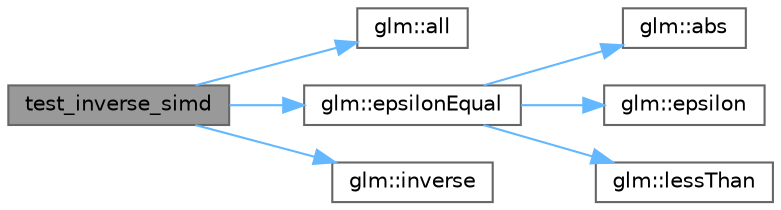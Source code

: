 digraph "test_inverse_simd"
{
 // LATEX_PDF_SIZE
  bgcolor="transparent";
  edge [fontname=Helvetica,fontsize=10,labelfontname=Helvetica,labelfontsize=10];
  node [fontname=Helvetica,fontsize=10,shape=box,height=0.2,width=0.4];
  rankdir="LR";
  Node1 [id="Node000001",label="test_inverse_simd",height=0.2,width=0.4,color="gray40", fillcolor="grey60", style="filled", fontcolor="black",tooltip=" "];
  Node1 -> Node2 [id="edge13_Node000001_Node000002",color="steelblue1",style="solid",tooltip=" "];
  Node2 [id="Node000002",label="glm::all",height=0.2,width=0.4,color="grey40", fillcolor="white", style="filled",URL="$group__core__func__vector__relational.html#ga87e53f50b679f5f95c5cb4780311b3dd",tooltip=" "];
  Node1 -> Node3 [id="edge14_Node000001_Node000003",color="steelblue1",style="solid",tooltip=" "];
  Node3 [id="Node000003",label="glm::epsilonEqual",height=0.2,width=0.4,color="grey40", fillcolor="white", style="filled",URL="$group__gtc__epsilon.html#ga7f8df975688289781ee26998c73d6798",tooltip=" "];
  Node3 -> Node4 [id="edge15_Node000003_Node000004",color="steelblue1",style="solid",tooltip=" "];
  Node4 [id="Node000004",label="glm::abs",height=0.2,width=0.4,color="grey40", fillcolor="white", style="filled",URL="$group__core__func__common.html#ga439e60a72eadecfeda2df5449c613a64",tooltip=" "];
  Node3 -> Node5 [id="edge16_Node000003_Node000005",color="steelblue1",style="solid",tooltip=" "];
  Node5 [id="Node000005",label="glm::epsilon",height=0.2,width=0.4,color="grey40", fillcolor="white", style="filled",URL="$group__ext__scalar__constants.html#ga2a1e57fc5592b69cfae84174cbfc9429",tooltip="Return the epsilon constant for floating point types."];
  Node3 -> Node6 [id="edge17_Node000003_Node000006",color="steelblue1",style="solid",tooltip=" "];
  Node6 [id="Node000006",label="glm::lessThan",height=0.2,width=0.4,color="grey40", fillcolor="white", style="filled",URL="$group__core__func__vector__relational.html#gaedc3a837f960109afe22ea3f267b9a19",tooltip=" "];
  Node1 -> Node7 [id="edge18_Node000001_Node000007",color="steelblue1",style="solid",tooltip=" "];
  Node7 [id="Node000007",label="glm::inverse",height=0.2,width=0.4,color="grey40", fillcolor="white", style="filled",URL="$group__core__func__matrix.html#gace61e11fc177491beeca0c6971e2f3fc",tooltip=" "];
}
